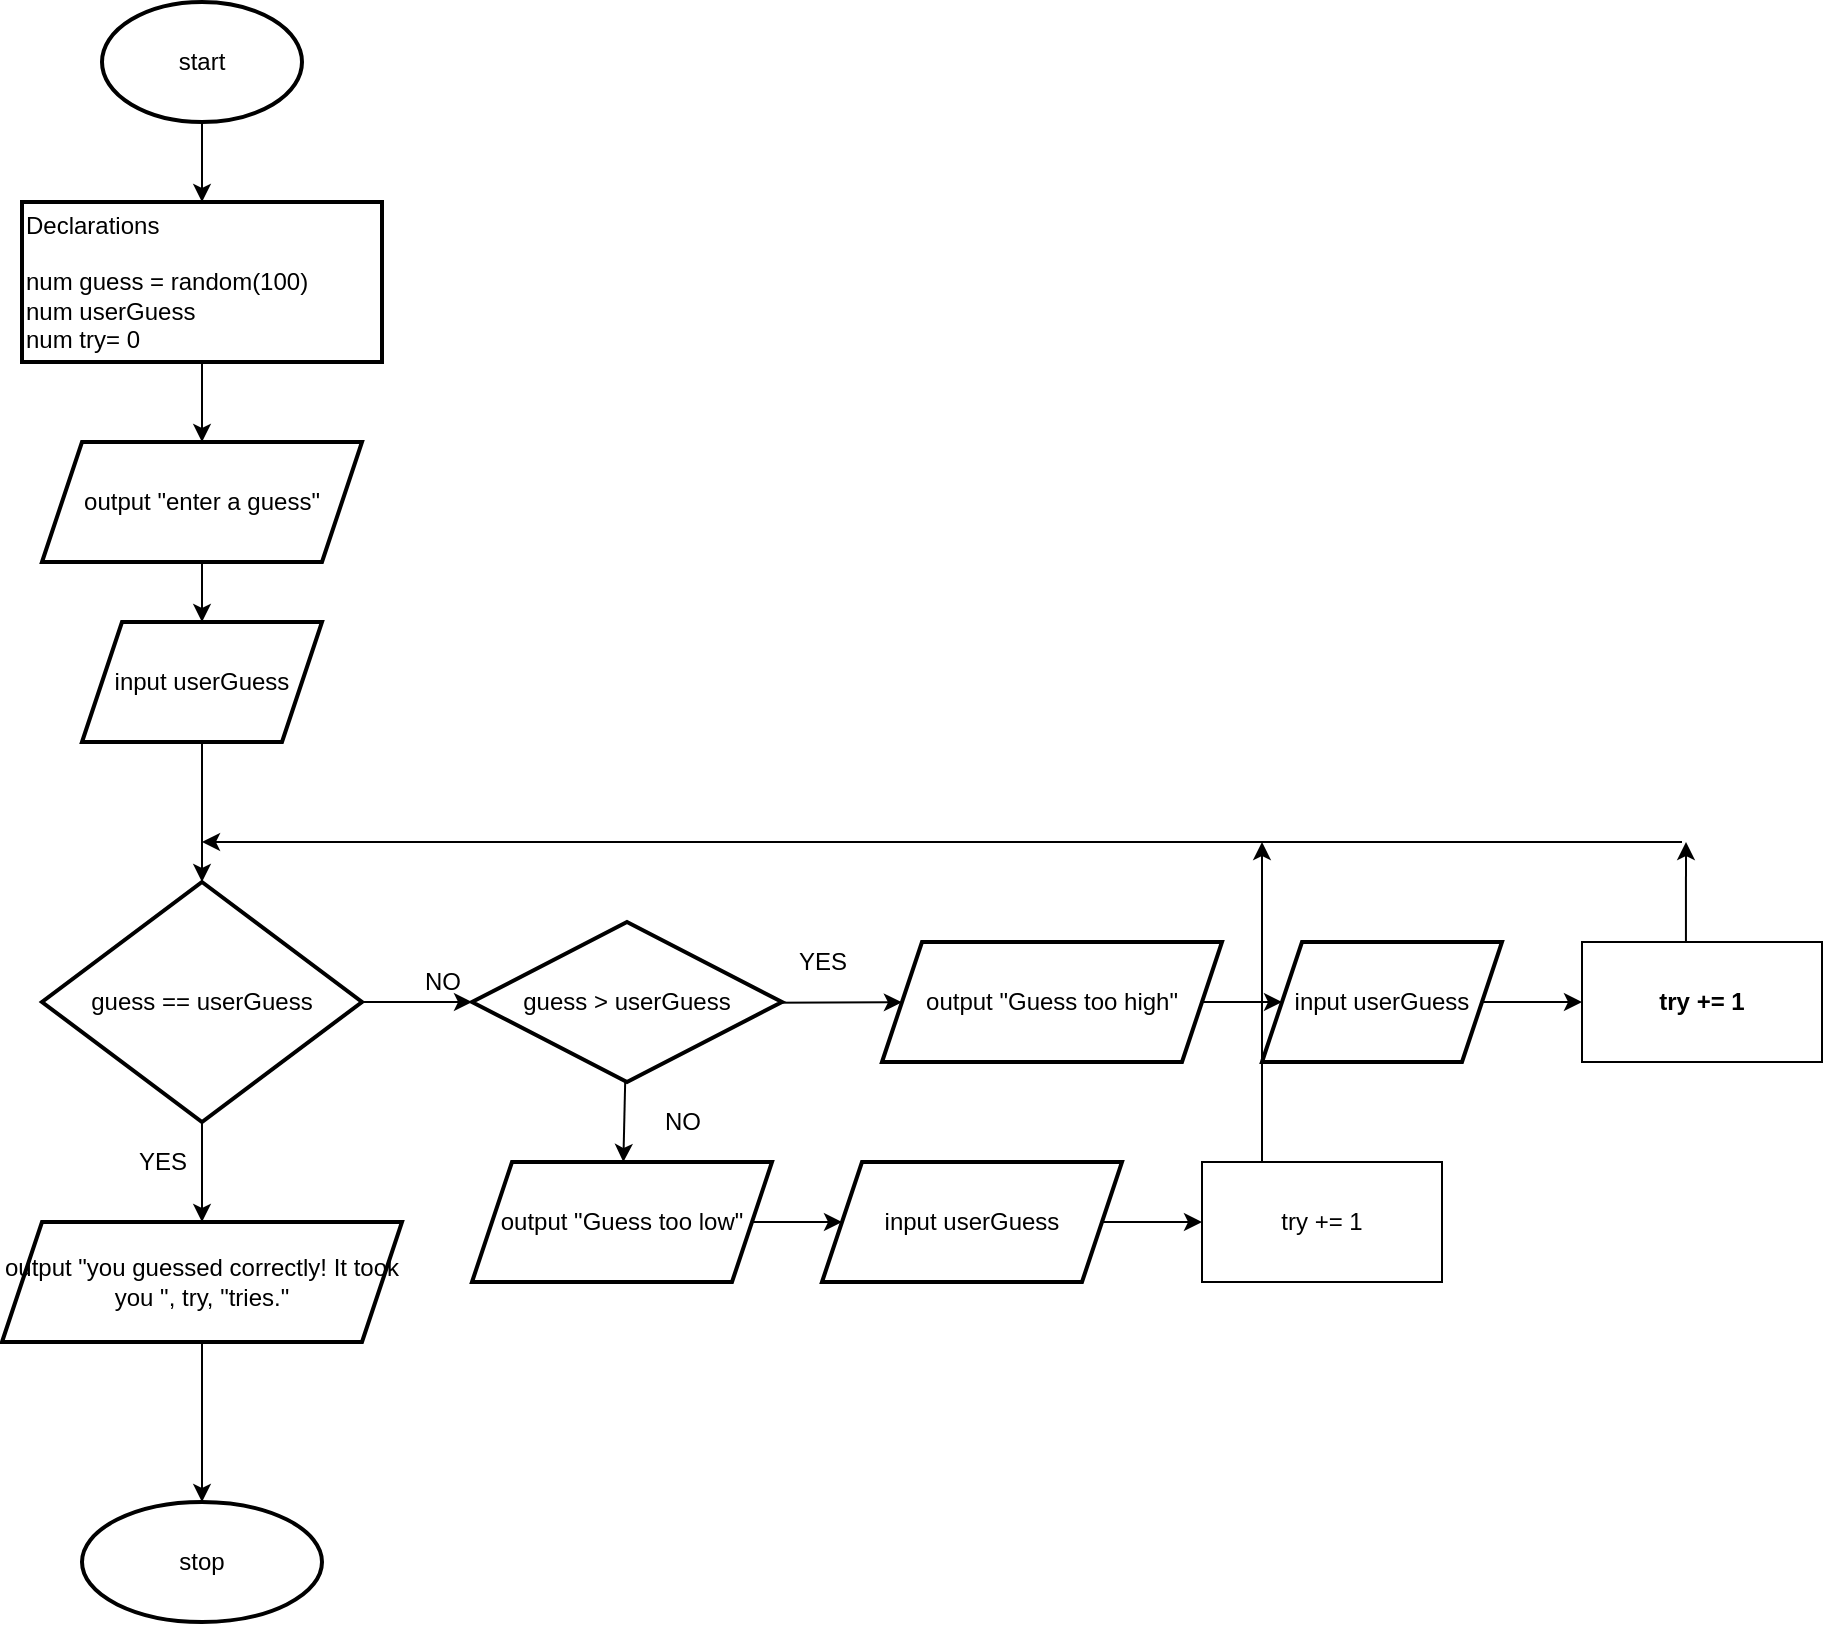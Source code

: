 <mxfile>
    <diagram id="LFdQ9aR7fF-m2xKEIdms" name="Page-1">
        <mxGraphModel dx="1028" dy="705" grid="1" gridSize="10" guides="1" tooltips="1" connect="1" arrows="1" fold="1" page="1" pageScale="1" pageWidth="850" pageHeight="1100" math="0" shadow="0">
            <root>
                <mxCell id="0"/>
                <mxCell id="1" parent="0"/>
                <mxCell id="2" value="" style="edgeStyle=none;html=1;" edge="1" parent="1" source="3" target="5">
                    <mxGeometry relative="1" as="geometry"/>
                </mxCell>
                <mxCell id="3" value="start" style="strokeWidth=2;html=1;shape=mxgraph.flowchart.start_1;whiteSpace=wrap;" vertex="1" parent="1">
                    <mxGeometry x="240" y="20" width="100" height="60" as="geometry"/>
                </mxCell>
                <mxCell id="4" value="" style="edgeStyle=none;html=1;" edge="1" parent="1" source="5" target="7">
                    <mxGeometry relative="1" as="geometry"/>
                </mxCell>
                <mxCell id="5" value="Declarations&lt;br&gt;&lt;br&gt;num guess = random(100)&lt;br&gt;num userGuess&lt;br&gt;num try= 0" style="whiteSpace=wrap;html=1;strokeWidth=2;align=left;" vertex="1" parent="1">
                    <mxGeometry x="200" y="120" width="180" height="80" as="geometry"/>
                </mxCell>
                <mxCell id="6" value="" style="edgeStyle=none;html=1;" edge="1" parent="1" source="7" target="9">
                    <mxGeometry relative="1" as="geometry"/>
                </mxCell>
                <mxCell id="7" value="output &quot;enter a guess&quot;" style="shape=parallelogram;perimeter=parallelogramPerimeter;whiteSpace=wrap;html=1;fixedSize=1;align=center;strokeWidth=2;" vertex="1" parent="1">
                    <mxGeometry x="210" y="240" width="160" height="60" as="geometry"/>
                </mxCell>
                <mxCell id="8" value="" style="edgeStyle=none;html=1;" edge="1" parent="1" source="9" target="12">
                    <mxGeometry relative="1" as="geometry"/>
                </mxCell>
                <mxCell id="9" value="input userGuess" style="shape=parallelogram;perimeter=parallelogramPerimeter;whiteSpace=wrap;html=1;fixedSize=1;strokeWidth=2;" vertex="1" parent="1">
                    <mxGeometry x="230" y="330" width="120" height="60" as="geometry"/>
                </mxCell>
                <mxCell id="10" value="" style="edgeStyle=none;html=1;" edge="1" parent="1" source="12" target="14">
                    <mxGeometry relative="1" as="geometry"/>
                </mxCell>
                <mxCell id="11" value="" style="edgeStyle=none;html=1;" edge="1" parent="1" source="12" target="19">
                    <mxGeometry relative="1" as="geometry"/>
                </mxCell>
                <mxCell id="12" value="guess == userGuess" style="rhombus;whiteSpace=wrap;html=1;strokeWidth=2;" vertex="1" parent="1">
                    <mxGeometry x="210" y="460" width="160" height="120" as="geometry"/>
                </mxCell>
                <mxCell id="13" value="" style="edgeStyle=none;html=1;" edge="1" parent="1" source="14" target="15">
                    <mxGeometry relative="1" as="geometry"/>
                </mxCell>
                <mxCell id="14" value="output &quot;you guessed correctly! It took you &quot;, try, &quot;tries.&quot;" style="shape=parallelogram;perimeter=parallelogramPerimeter;whiteSpace=wrap;html=1;fixedSize=1;strokeWidth=2;" vertex="1" parent="1">
                    <mxGeometry x="190" y="630" width="200" height="60" as="geometry"/>
                </mxCell>
                <mxCell id="15" value="stop" style="ellipse;whiteSpace=wrap;html=1;strokeWidth=2;" vertex="1" parent="1">
                    <mxGeometry x="230" y="770" width="120" height="60" as="geometry"/>
                </mxCell>
                <mxCell id="16" value="YES" style="text;html=1;align=center;verticalAlign=middle;resizable=0;points=[];autosize=1;strokeColor=none;fillColor=none;" vertex="1" parent="1">
                    <mxGeometry x="250" y="590" width="40" height="20" as="geometry"/>
                </mxCell>
                <mxCell id="17" value="" style="edgeStyle=none;html=1;exitX=0.953;exitY=0.504;exitDx=0;exitDy=0;exitPerimeter=0;" edge="1" parent="1" source="19" target="22">
                    <mxGeometry relative="1" as="geometry">
                        <mxPoint x="700" y="520" as="sourcePoint"/>
                    </mxGeometry>
                </mxCell>
                <mxCell id="18" value="" style="edgeStyle=none;html=1;" edge="1" parent="1" source="19" target="28">
                    <mxGeometry relative="1" as="geometry"/>
                </mxCell>
                <mxCell id="19" value="guess &amp;gt; userGuess" style="rhombus;whiteSpace=wrap;html=1;strokeWidth=2;" vertex="1" parent="1">
                    <mxGeometry x="425" y="480" width="155" height="80" as="geometry"/>
                </mxCell>
                <mxCell id="20" value="NO" style="text;html=1;align=center;verticalAlign=middle;resizable=0;points=[];autosize=1;strokeColor=none;fillColor=none;" vertex="1" parent="1">
                    <mxGeometry x="395" y="500" width="30" height="20" as="geometry"/>
                </mxCell>
                <mxCell id="21" value="" style="edgeStyle=none;html=1;" edge="1" parent="1" source="22" target="25">
                    <mxGeometry relative="1" as="geometry"/>
                </mxCell>
                <mxCell id="22" value="output &quot;Guess too high&quot;" style="shape=parallelogram;perimeter=parallelogramPerimeter;whiteSpace=wrap;html=1;fixedSize=1;strokeWidth=2;" vertex="1" parent="1">
                    <mxGeometry x="630" y="490" width="170" height="60" as="geometry"/>
                </mxCell>
                <mxCell id="23" value="YES" style="text;html=1;align=center;verticalAlign=middle;resizable=0;points=[];autosize=1;strokeColor=none;fillColor=none;" vertex="1" parent="1">
                    <mxGeometry x="580" y="490" width="40" height="20" as="geometry"/>
                </mxCell>
                <mxCell id="35" value="" style="edgeStyle=none;html=1;" edge="1" parent="1" source="25" target="33">
                    <mxGeometry relative="1" as="geometry"/>
                </mxCell>
                <mxCell id="25" value="input userGuess" style="shape=parallelogram;perimeter=parallelogramPerimeter;whiteSpace=wrap;html=1;fixedSize=1;strokeWidth=2;" vertex="1" parent="1">
                    <mxGeometry x="820" y="490" width="120" height="60" as="geometry"/>
                </mxCell>
                <mxCell id="26" value="" style="endArrow=classic;html=1;" edge="1" parent="1">
                    <mxGeometry width="50" height="50" relative="1" as="geometry">
                        <mxPoint x="1030" y="440" as="sourcePoint"/>
                        <mxPoint x="290" y="440" as="targetPoint"/>
                    </mxGeometry>
                </mxCell>
                <mxCell id="27" value="" style="edgeStyle=none;html=1;" edge="1" parent="1" source="28" target="30">
                    <mxGeometry relative="1" as="geometry"/>
                </mxCell>
                <mxCell id="28" value="output &quot;Guess too low&quot;" style="shape=parallelogram;perimeter=parallelogramPerimeter;whiteSpace=wrap;html=1;fixedSize=1;strokeWidth=2;" vertex="1" parent="1">
                    <mxGeometry x="425" y="600" width="150" height="60" as="geometry"/>
                </mxCell>
                <mxCell id="29" style="edgeStyle=none;html=1;exitX=1;exitY=0.5;exitDx=0;exitDy=0;" edge="1" parent="1" source="30">
                    <mxGeometry relative="1" as="geometry">
                        <mxPoint x="790" y="630" as="targetPoint"/>
                    </mxGeometry>
                </mxCell>
                <mxCell id="30" value="input userGuess" style="shape=parallelogram;perimeter=parallelogramPerimeter;whiteSpace=wrap;html=1;fixedSize=1;strokeWidth=2;" vertex="1" parent="1">
                    <mxGeometry x="600" y="600" width="150" height="60" as="geometry"/>
                </mxCell>
                <mxCell id="31" value="" style="endArrow=classic;html=1;" edge="1" parent="1">
                    <mxGeometry width="50" height="50" relative="1" as="geometry">
                        <mxPoint x="820" y="600" as="sourcePoint"/>
                        <mxPoint x="820" y="440" as="targetPoint"/>
                    </mxGeometry>
                </mxCell>
                <mxCell id="32" value="NO" style="text;html=1;align=center;verticalAlign=middle;resizable=0;points=[];autosize=1;strokeColor=none;fillColor=none;" vertex="1" parent="1">
                    <mxGeometry x="515" y="570" width="30" height="20" as="geometry"/>
                </mxCell>
                <mxCell id="33" value="try += 1" style="whiteSpace=wrap;html=1;fontStyle=1" vertex="1" parent="1">
                    <mxGeometry x="980" y="490" width="120" height="60" as="geometry"/>
                </mxCell>
                <mxCell id="34" value="try += 1" style="whiteSpace=wrap;html=1;" vertex="1" parent="1">
                    <mxGeometry x="790" y="600" width="120" height="60" as="geometry"/>
                </mxCell>
                <mxCell id="36" value="" style="endArrow=classic;html=1;exitX=0.433;exitY=0.006;exitDx=0;exitDy=0;exitPerimeter=0;" edge="1" parent="1" source="33">
                    <mxGeometry width="50" height="50" relative="1" as="geometry">
                        <mxPoint x="570" y="560" as="sourcePoint"/>
                        <mxPoint x="1032" y="440" as="targetPoint"/>
                    </mxGeometry>
                </mxCell>
            </root>
        </mxGraphModel>
    </diagram>
</mxfile>